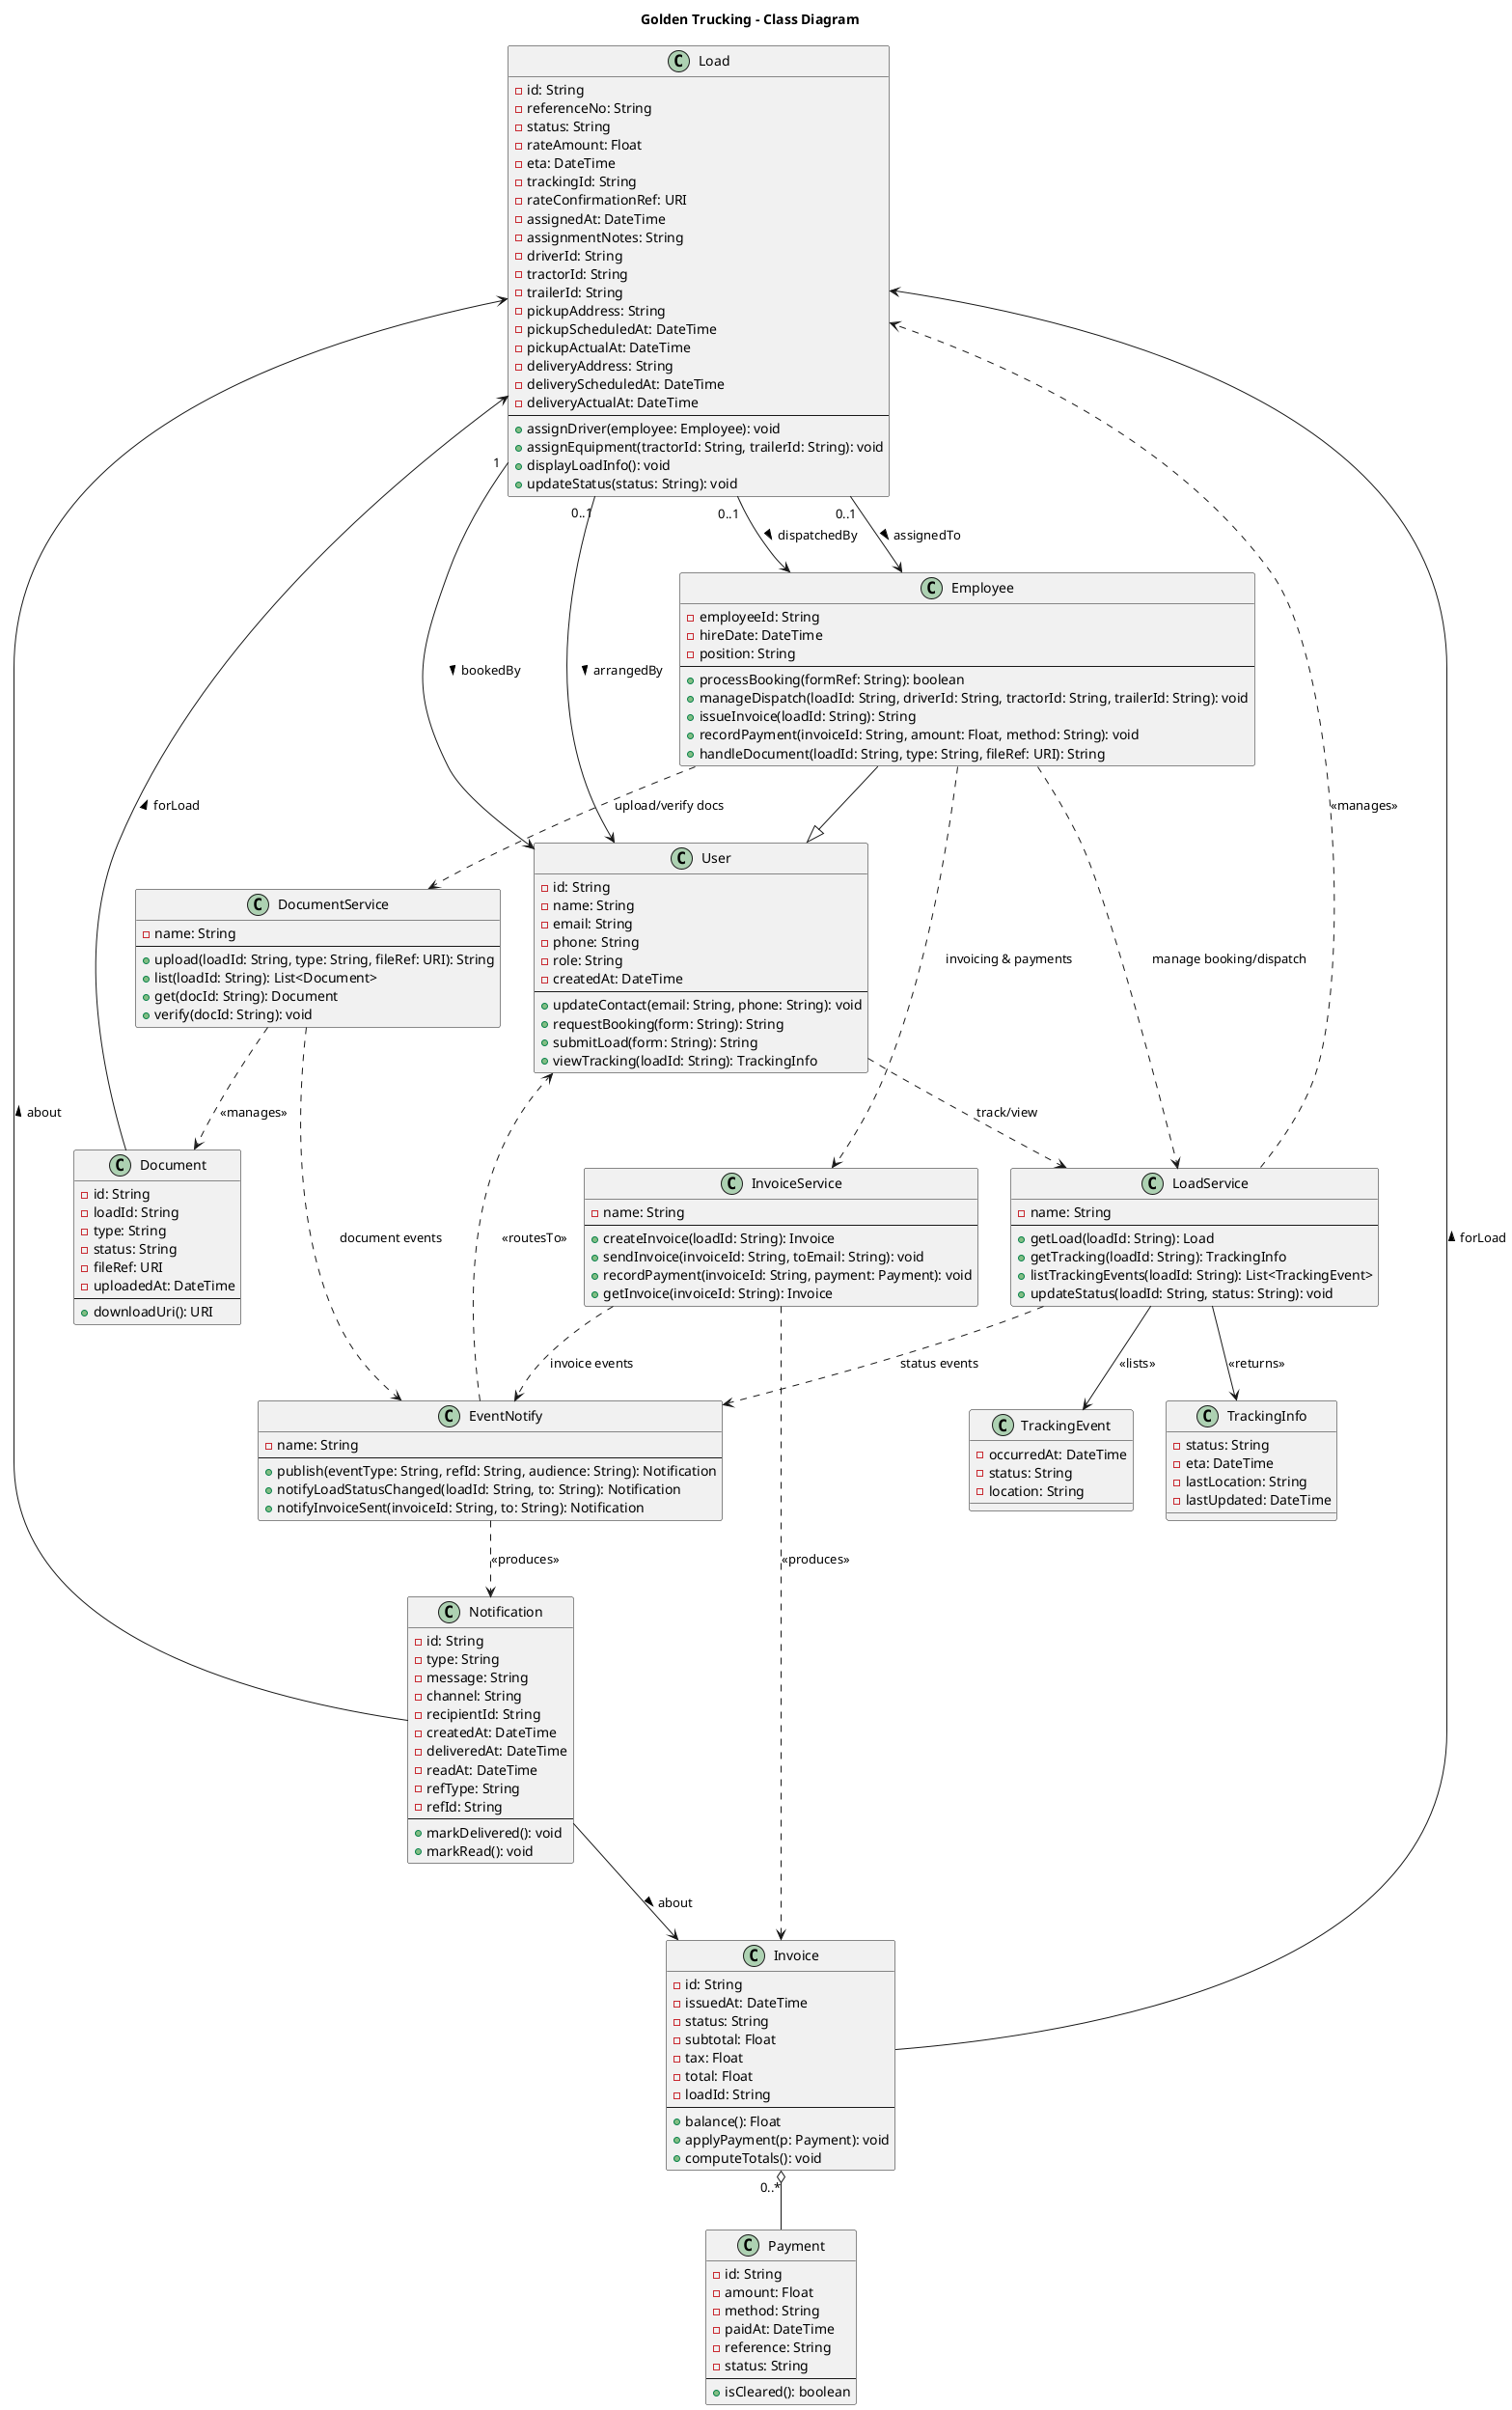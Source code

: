 @startuml
title Golden Trucking – Class Diagram

class Load {
  - id: String
  - referenceNo: String
  - status: String
  - rateAmount: Float
  - eta: DateTime
  - trackingId: String
  ' --- collapsed details ---
  - rateConfirmationRef: URI
  - assignedAt: DateTime
  - assignmentNotes: String
  - driverId: String
  - tractorId: String
  - trailerId: String
  - pickupAddress: String
  - pickupScheduledAt: DateTime
  - pickupActualAt: DateTime
  - deliveryAddress: String
  - deliveryScheduledAt: DateTime
  - deliveryActualAt: DateTime
  --
  + assignDriver(employee: Employee): void
  + assignEquipment(tractorId: String, trailerId: String): void
  + displayLoadInfo(): void
  + updateStatus(status: String): void
}

' ======= PEOPLE =======
class User {
  - id: String
  - name: String
  - email: String
  - phone: String
  - role: String
  - createdAt: DateTime
  --
  + updateContact(email: String, phone: String): void
  + requestBooking(form: String): String
  + submitLoad(form: String): String
  + viewTracking(loadId: String): TrackingInfo
}

class Employee {
  - employeeId: String
  - hireDate: DateTime
  - position: String
  --
  + processBooking(formRef: String): boolean
  + manageDispatch(loadId: String, driverId: String, tractorId: String, trailerId: String): void
  + issueInvoice(loadId: String): String
  + recordPayment(invoiceId: String, amount: Float, method: String): void
  + handleDocument(loadId: String, type: String, fileRef: URI): String
}

Employee --|> User

' ======= SERVICES =======
class LoadService {
  - name: String
  --
  + getLoad(loadId: String): Load
  + getTracking(loadId: String): TrackingInfo
  + listTrackingEvents(loadId: String): List<TrackingEvent>
  + updateStatus(loadId: String, status: String): void
}

class DocumentService {
  - name: String
  --
  + upload(loadId: String, type: String, fileRef: URI): String
  + list(loadId: String): List<Document>
  + get(docId: String): Document
  + verify(docId: String): void
}

class InvoiceService {
  - name: String
  --
  + createInvoice(loadId: String): Invoice
  + sendInvoice(invoiceId: String, toEmail: String): void
  + recordPayment(invoiceId: String, payment: Payment): void
  + getInvoice(invoiceId: String): Invoice
}

class EventNotify {
  - name: String
  --
  + publish(eventType: String, refId: String, audience: String): Notification
  + notifyLoadStatusChanged(loadId: String, to: String): Notification
  + notifyInvoiceSent(invoiceId: String, to: String): Notification
}

class Notification {
  - id: String
  - type: String
  - message: String
  - channel: String
  - recipientId: String
  - createdAt: DateTime
  - deliveredAt: DateTime
  - readAt: DateTime
  - refType: String
  - refId: String
  --
  + markDelivered(): void
  + markRead(): void
}

' ======= HELPERS =======
class TrackingInfo {
  - status: String
  - eta: DateTime
  - lastLocation: String
  - lastUpdated: DateTime
}

class TrackingEvent {
  - occurredAt: DateTime
  - status: String
  - location: String
}

class Document {
  - id: String
  - loadId: String
  - type: String
  - status: String
  - fileRef: URI
  - uploadedAt: DateTime
  --
  + downloadUri(): URI
}

class Invoice {
  - id: String
  - issuedAt: DateTime
  - status: String
  - subtotal: Float
  - tax: Float
  - total: Float
  - loadId: String
  --
  + balance(): Float
  + applyPayment(p: Payment): void
  + computeTotals(): void
}

class Payment {
  - id: String
  - amount: Float
  - method: String
  - paidAt: DateTime
  - reference: String
  - status: String
  --
  + isCleared(): boolean
}

' ======= RELATIONSHIPS  =======
' Loads and people
Load "1" --> User : bookedBy >
Load "0..1" --> User : arrangedBy >
Load "0..1" --> Employee : dispatchedBy >
Load "0..1" --> Employee : assignedTo >

' Invoicing
Invoice --> Load : forLoad >
Invoice "0..*" o-- Payment
InvoiceService ..> Invoice : <<produces>>

' Services <-> domain
LoadService ..> Load : <<manages>>
LoadService --> TrackingInfo : <<returns>>
LoadService --> TrackingEvent : <<lists>>
DocumentService ..> Document : <<manages>>
Document --> Load : forLoad >

' Notifications
EventNotify ..> Notification : <<produces>>
EventNotify ..> User : <<routesTo>>
LoadService ..> EventNotify : status events
InvoiceService ..> EventNotify : invoice events
DocumentService ..> EventNotify : document events
Notification --> Load : about >
Notification --> Invoice : about >

' Who uses services (generic)
User ..> LoadService : track/view
Employee ..> LoadService : manage booking/dispatch
Employee ..> DocumentService : upload/verify docs
Employee ..> InvoiceService : invoicing & payments

@enduml
